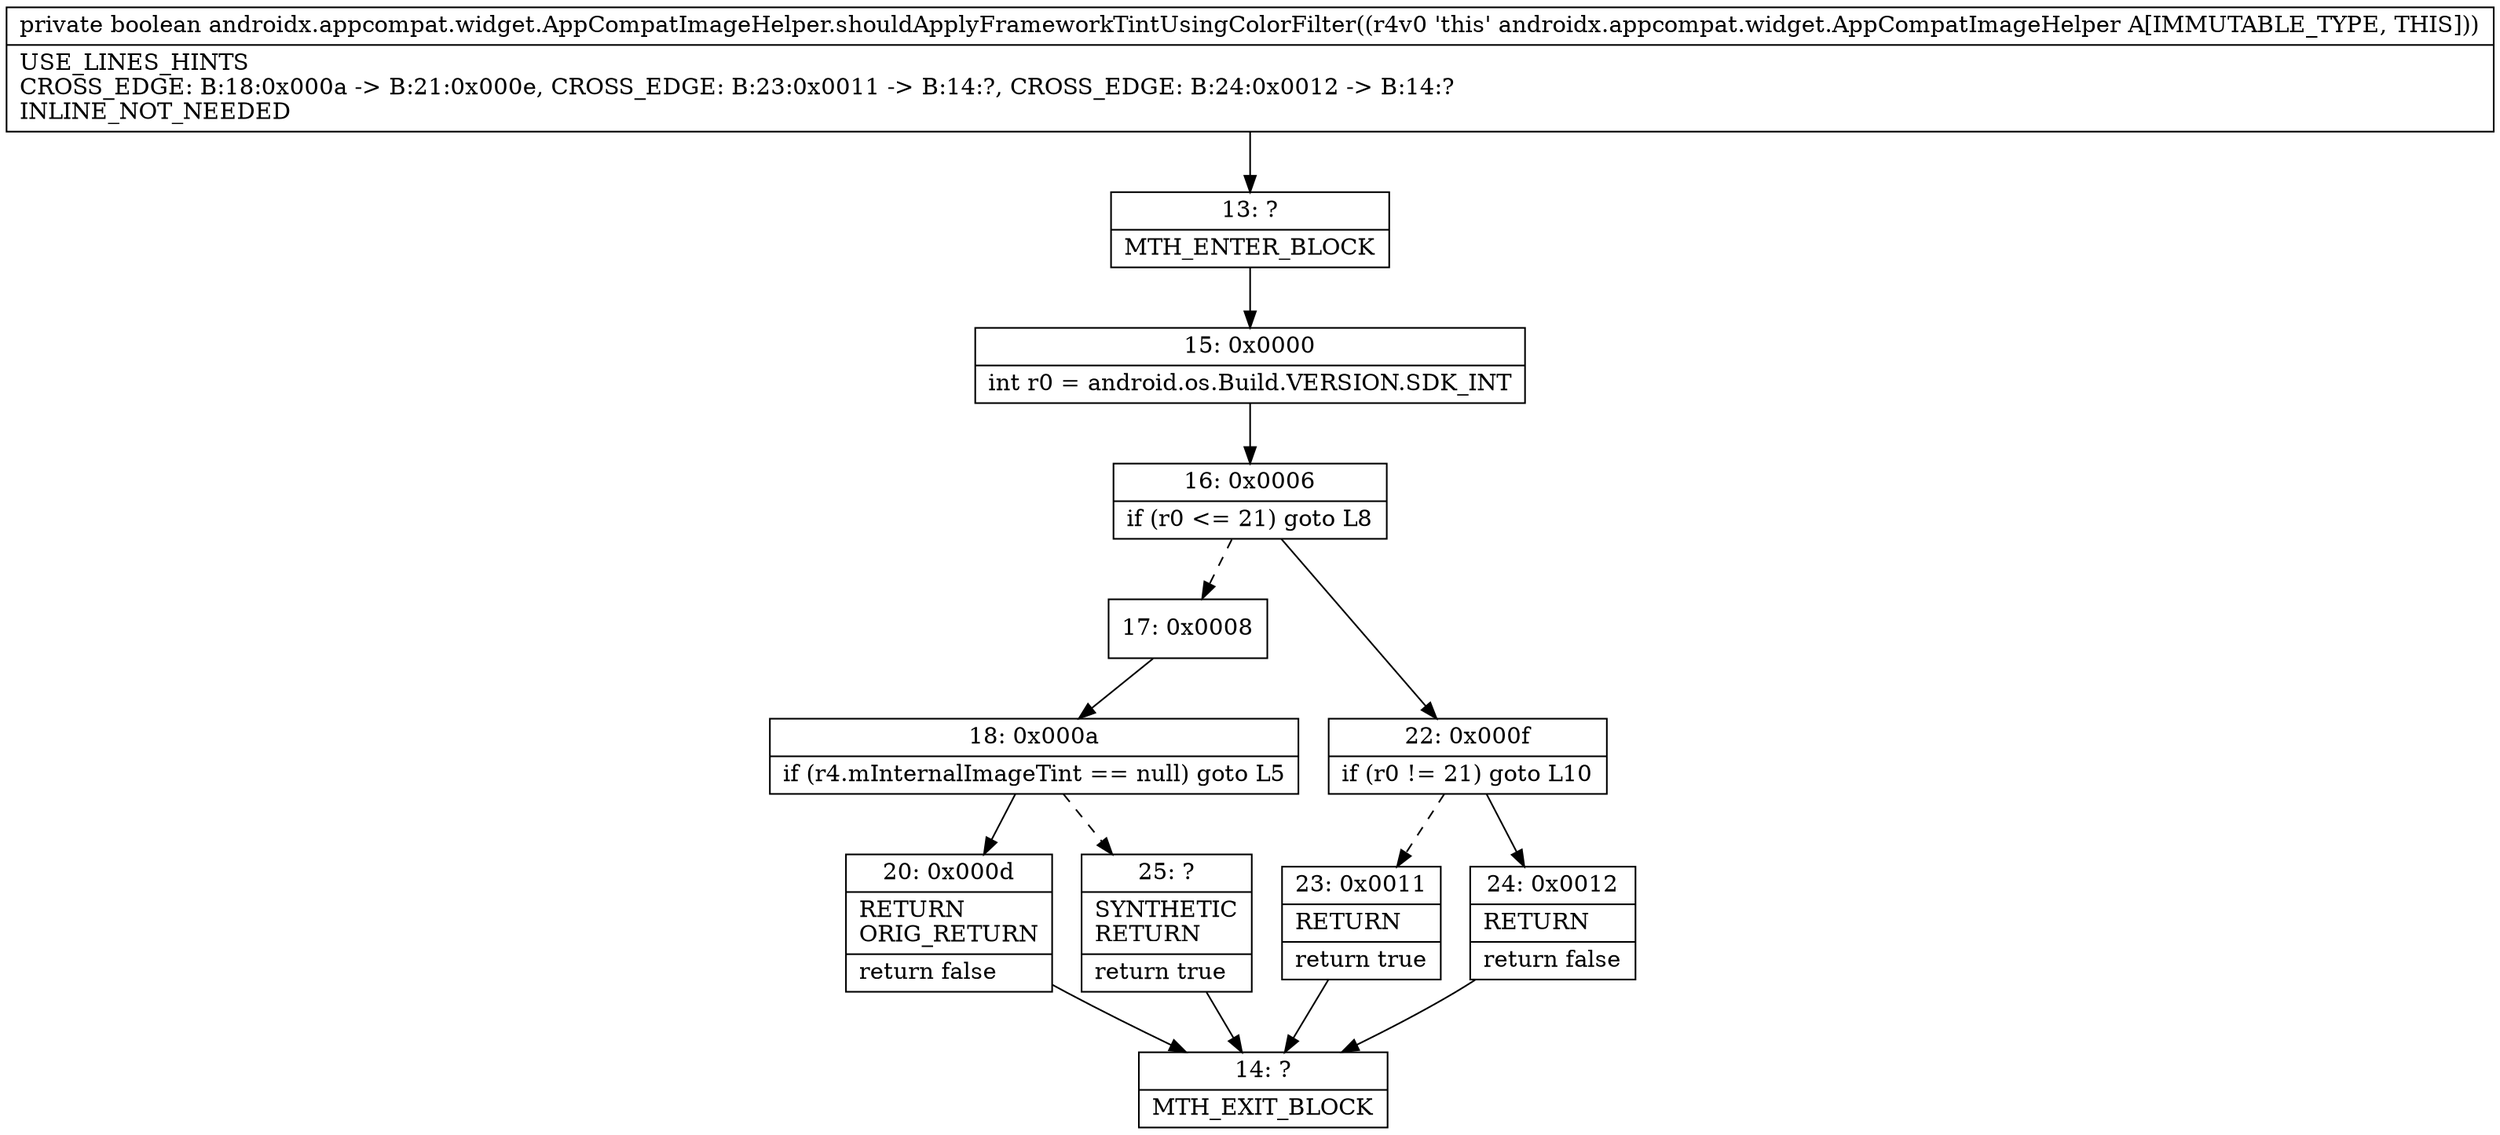 digraph "CFG forandroidx.appcompat.widget.AppCompatImageHelper.shouldApplyFrameworkTintUsingColorFilter()Z" {
Node_13 [shape=record,label="{13\:\ ?|MTH_ENTER_BLOCK\l}"];
Node_15 [shape=record,label="{15\:\ 0x0000|int r0 = android.os.Build.VERSION.SDK_INT\l}"];
Node_16 [shape=record,label="{16\:\ 0x0006|if (r0 \<= 21) goto L8\l}"];
Node_17 [shape=record,label="{17\:\ 0x0008}"];
Node_18 [shape=record,label="{18\:\ 0x000a|if (r4.mInternalImageTint == null) goto L5\l}"];
Node_20 [shape=record,label="{20\:\ 0x000d|RETURN\lORIG_RETURN\l|return false\l}"];
Node_14 [shape=record,label="{14\:\ ?|MTH_EXIT_BLOCK\l}"];
Node_25 [shape=record,label="{25\:\ ?|SYNTHETIC\lRETURN\l|return true\l}"];
Node_22 [shape=record,label="{22\:\ 0x000f|if (r0 != 21) goto L10\l}"];
Node_23 [shape=record,label="{23\:\ 0x0011|RETURN\l|return true\l}"];
Node_24 [shape=record,label="{24\:\ 0x0012|RETURN\l|return false\l}"];
MethodNode[shape=record,label="{private boolean androidx.appcompat.widget.AppCompatImageHelper.shouldApplyFrameworkTintUsingColorFilter((r4v0 'this' androidx.appcompat.widget.AppCompatImageHelper A[IMMUTABLE_TYPE, THIS]))  | USE_LINES_HINTS\lCROSS_EDGE: B:18:0x000a \-\> B:21:0x000e, CROSS_EDGE: B:23:0x0011 \-\> B:14:?, CROSS_EDGE: B:24:0x0012 \-\> B:14:?\lINLINE_NOT_NEEDED\l}"];
MethodNode -> Node_13;Node_13 -> Node_15;
Node_15 -> Node_16;
Node_16 -> Node_17[style=dashed];
Node_16 -> Node_22;
Node_17 -> Node_18;
Node_18 -> Node_20;
Node_18 -> Node_25[style=dashed];
Node_20 -> Node_14;
Node_25 -> Node_14;
Node_22 -> Node_23[style=dashed];
Node_22 -> Node_24;
Node_23 -> Node_14;
Node_24 -> Node_14;
}

